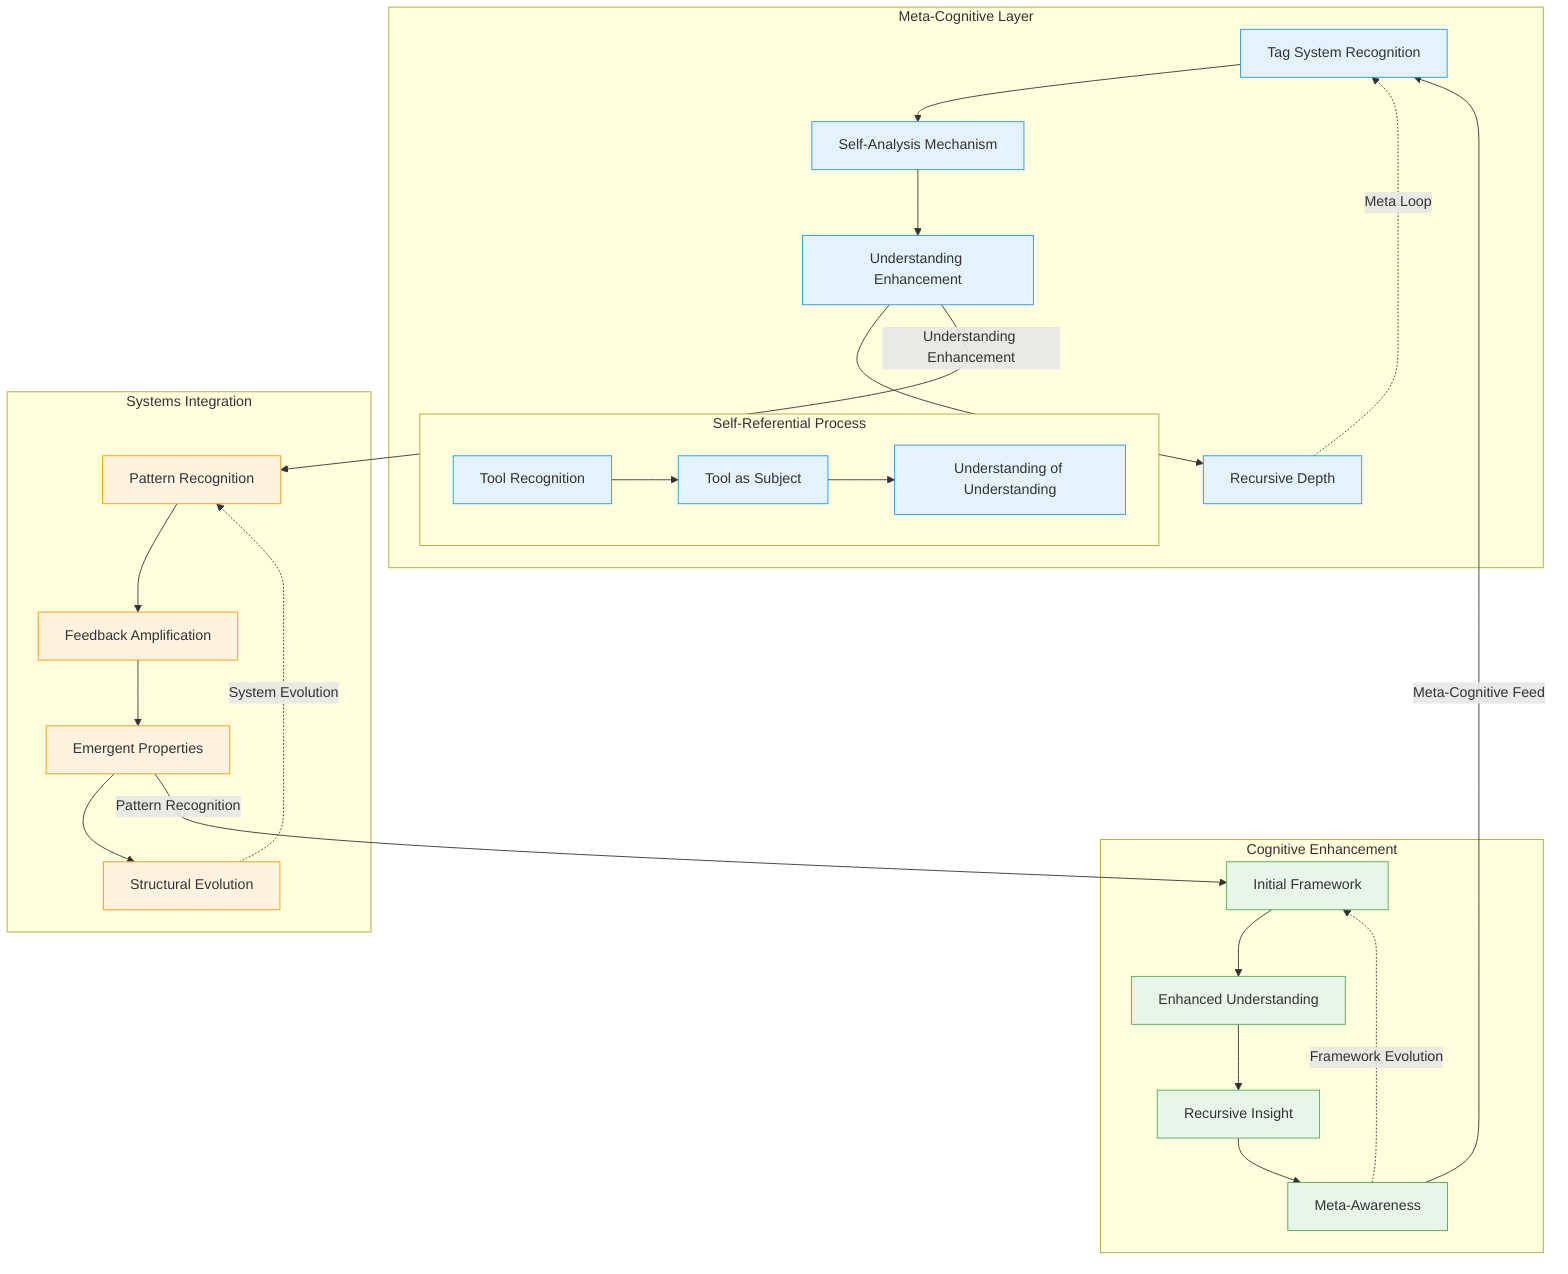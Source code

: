flowchart TB
    subgraph MetaCognition["Meta-Cognitive Layer"]
        direction TB
        M1[Tag System Recognition] --> M2[Self-Analysis Mechanism]
        M2 --> M3[Understanding Enhancement]
        M3 --> M4[Recursive Depth]
        M4 -.->|Meta Loop| M1
        
        subgraph SelfReference["Self-Referential Process"]
            SR1[Tool Recognition]
            SR2[Tool as Subject]
            SR3[Understanding of Understanding]
            SR1 --> SR2 --> SR3
        end
    end

    subgraph SystemicDynamics["Systems Integration"]
        direction LR
        S1[Pattern Recognition]
        S2[Feedback Amplification]
        S3[Emergent Properties]
        S4[Structural Evolution]
        
        S1 --> S2 --> S3 --> S4
        S4 -.->|System Evolution| S1
    end

    subgraph CognitiveEmergence["Cognitive Enhancement"]
        direction TB
        C1[Initial Framework]
        C2[Enhanced Understanding]
        C3[Recursive Insight]
        C4[Meta-Awareness]
        
        C1 --> C2 --> C3 --> C4
        C4 -.->|Framework Evolution| C1
    end

    M3 -->|Understanding Enhancement| S1
    S3 -->|Pattern Recognition| C1
    C4 -->|Meta-Cognitive Feed| M1

    %% Styling
    classDef meta fill:#e3f2fd,stroke:#2196F3
    classDef system fill:#fff3e0,stroke:#FF9800
    classDef cognitive fill:#e8f5e9,stroke:#4CAF50

    class M1,M2,M3,M4,SR1,SR2,SR3 meta
    class S1,S2,S3,S4 system
    class C1,C2,C3,C4 cognitive